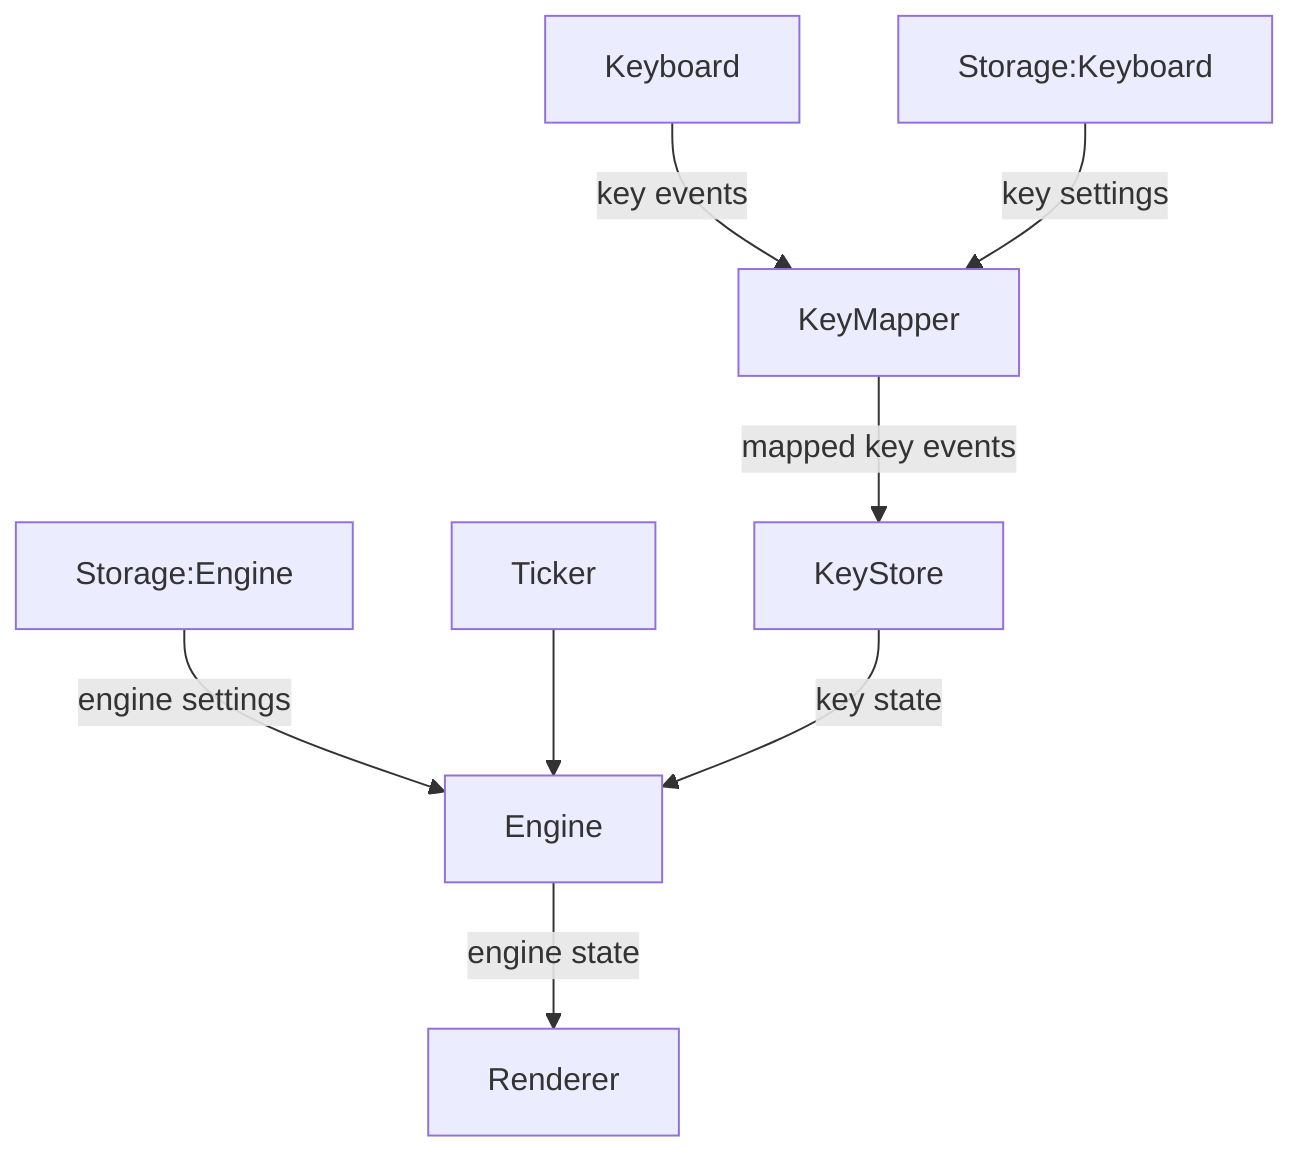 graph TD
  Keyboard -- key events --> KeyMapper
  Storage:Keyboard -- key settings --> KeyMapper
  KeyMapper -- mapped key events --> KeyStore
  Storage:Engine -- engine settings --> Engine
  Ticker --> Engine
  KeyStore -- key state --> Engine
  Engine -- engine state --> Renderer